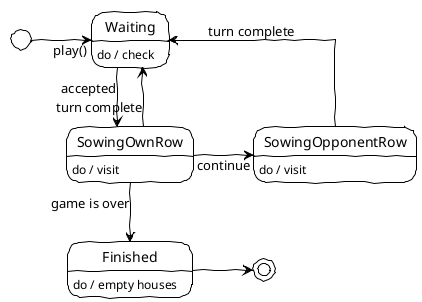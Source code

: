 @startuml Kalah

!theme plain

skinparam Style strictuml
skinparam Linetype ortho
skinparam handwritten true
skinparam Nodesep 60
hide empty description

[*] -> Waiting: play()

Waiting : do / check

Waiting --> SowingOwnRow: accepted
SowingOwnRow : do / visit

SowingOwnRow -> SowingOpponentRow: continue
SowingOpponentRow : do / visit

SowingOwnRow --> Waiting: turn complete
SowingOwnRow --> Finished: game is over
Finished : do / empty houses

SowingOpponentRow --> Waiting: turn complete

Finished -> [*]

@enduml
